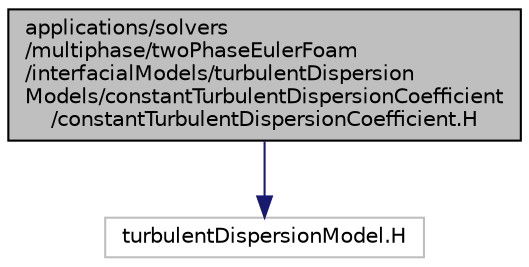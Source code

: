 digraph "applications/solvers/multiphase/twoPhaseEulerFoam/interfacialModels/turbulentDispersionModels/constantTurbulentDispersionCoefficient/constantTurbulentDispersionCoefficient.H"
{
  bgcolor="transparent";
  edge [fontname="Helvetica",fontsize="10",labelfontname="Helvetica",labelfontsize="10"];
  node [fontname="Helvetica",fontsize="10",shape=record];
  Node1 [label="applications/solvers\l/multiphase/twoPhaseEulerFoam\l/interfacialModels/turbulentDispersion\lModels/constantTurbulentDispersionCoefficient\l/constantTurbulentDispersionCoefficient.H",height=0.2,width=0.4,color="black", fillcolor="grey75", style="filled", fontcolor="black"];
  Node1 -> Node2 [color="midnightblue",fontsize="10",style="solid",fontname="Helvetica"];
  Node2 [label="turbulentDispersionModel.H",height=0.2,width=0.4,color="grey75"];
}

